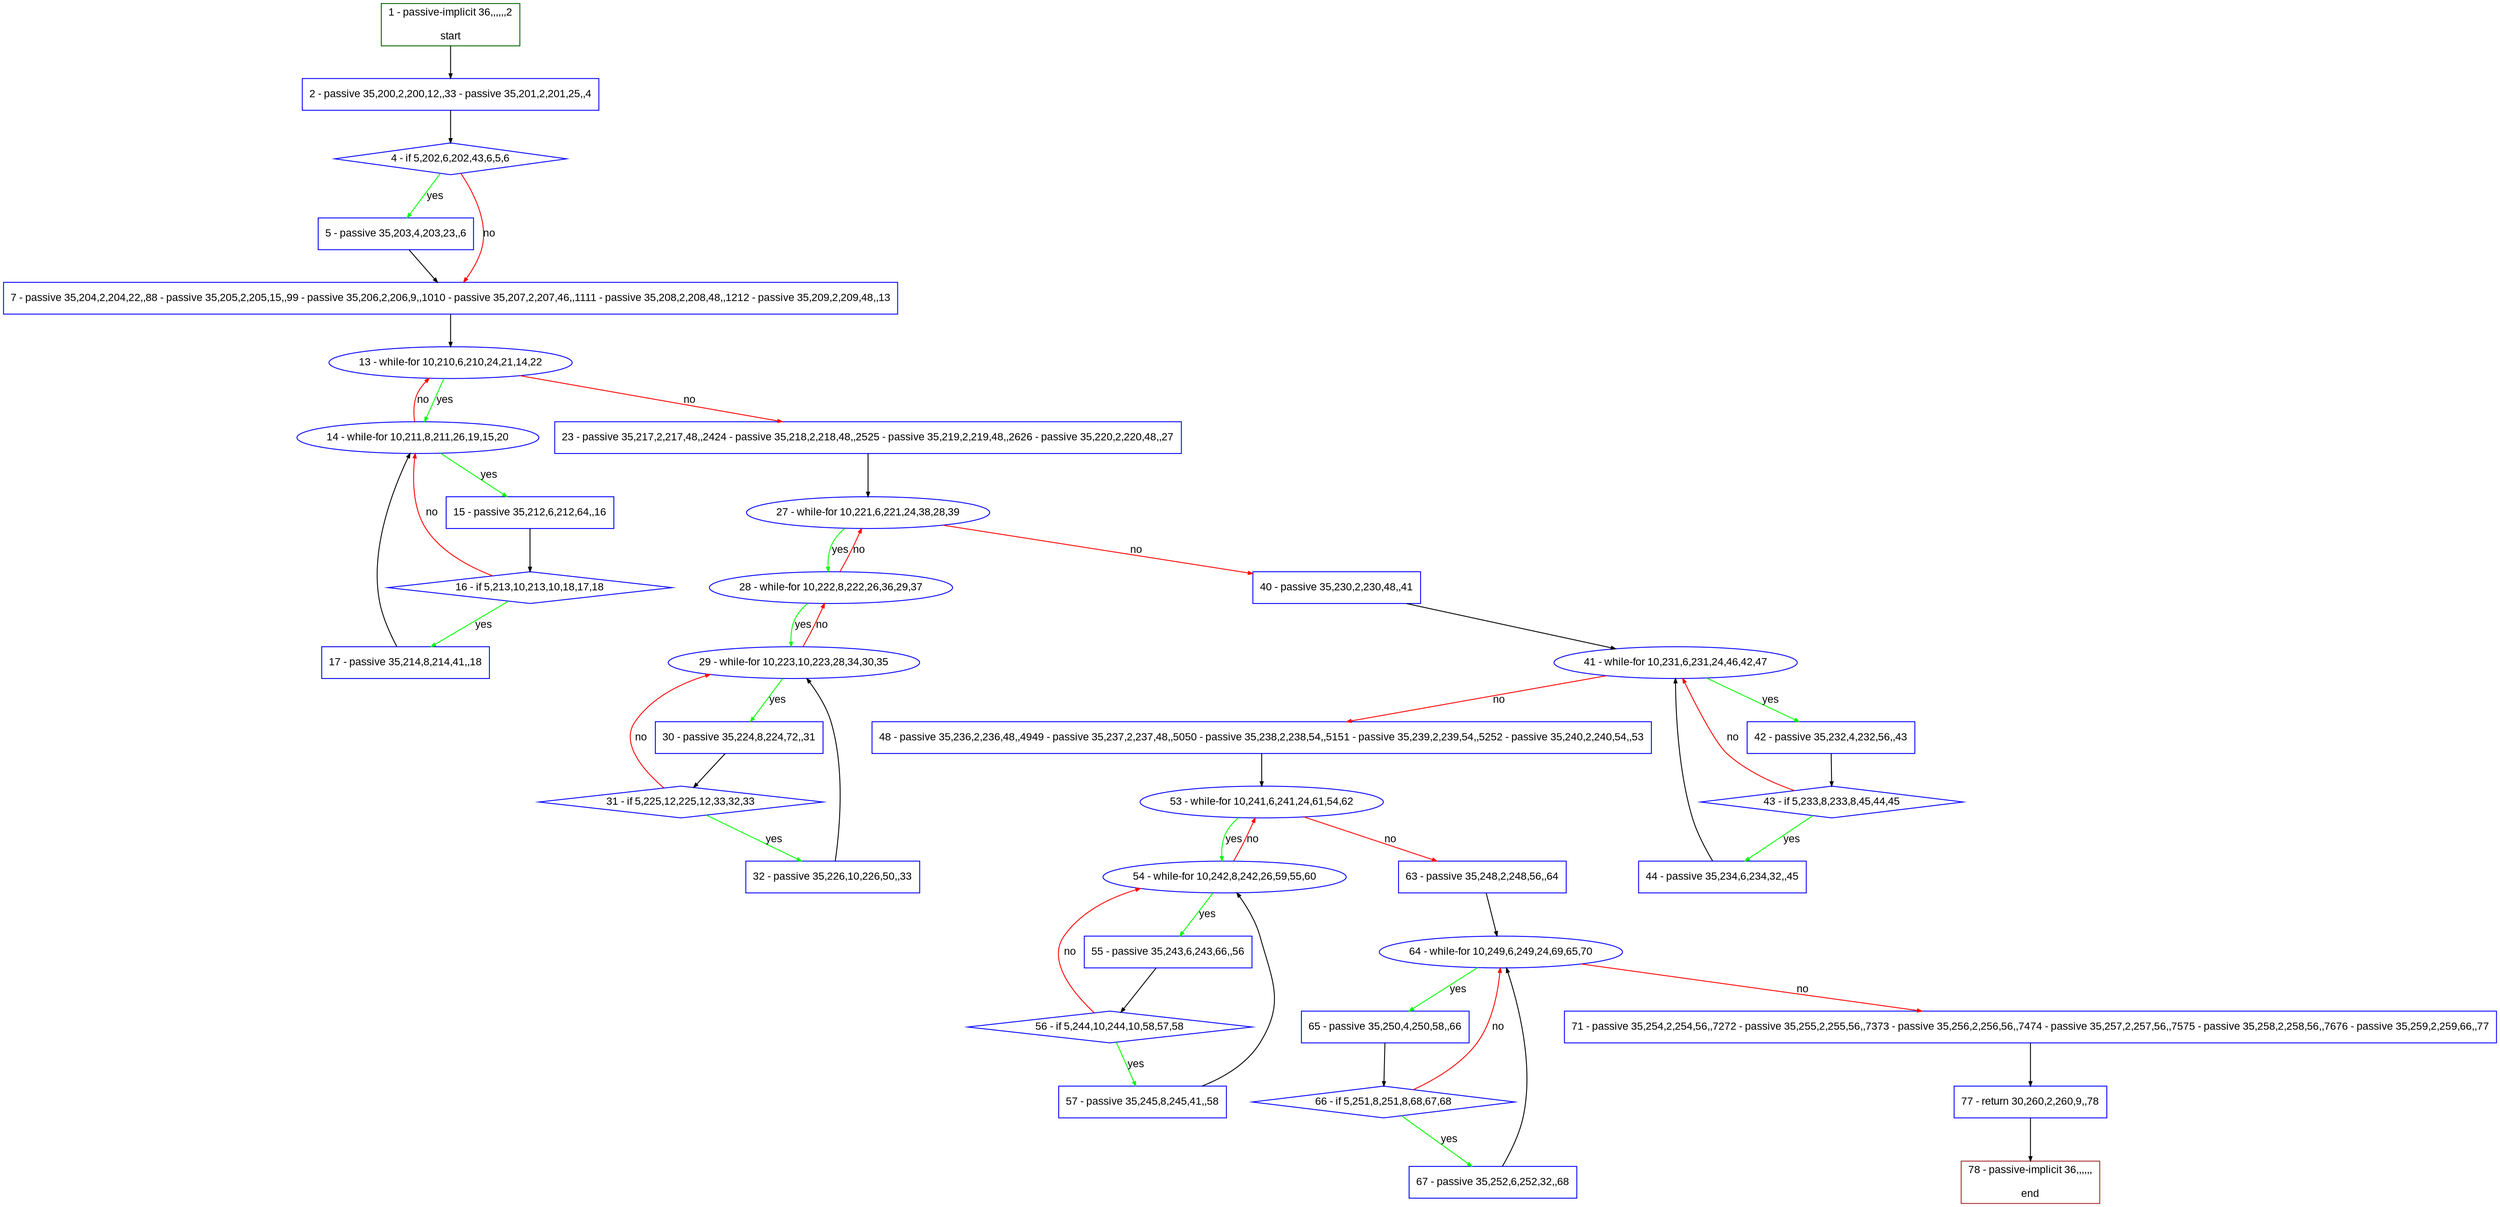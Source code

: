digraph "" {
  graph [pack="true", label="", fontsize="12", packmode="clust", fontname="Arial", fillcolor="#FFFFCC", bgcolor="white", style="rounded,filled", compound="true"];
  node [node_initialized="no", label="", color="grey", fontsize="12", fillcolor="white", fontname="Arial", style="filled", shape="rectangle", compound="true", fixedsize="false"];
  edge [fontcolor="black", arrowhead="normal", arrowtail="none", arrowsize="0.5", ltail="", label="", color="black", fontsize="12", lhead="", fontname="Arial", dir="forward", compound="true"];
  __N1 [label="2 - passive 35,200,2,200,12,,33 - passive 35,201,2,201,25,,4", color="#0000ff", fillcolor="#ffffff", style="filled", shape="box"];
  __N2 [label="1 - passive-implicit 36,,,,,,2\n\nstart", color="#006400", fillcolor="#ffffff", style="filled", shape="box"];
  __N3 [label="4 - if 5,202,6,202,43,6,5,6", color="#0000ff", fillcolor="#ffffff", style="filled", shape="diamond"];
  __N4 [label="5 - passive 35,203,4,203,23,,6", color="#0000ff", fillcolor="#ffffff", style="filled", shape="box"];
  __N5 [label="7 - passive 35,204,2,204,22,,88 - passive 35,205,2,205,15,,99 - passive 35,206,2,206,9,,1010 - passive 35,207,2,207,46,,1111 - passive 35,208,2,208,48,,1212 - passive 35,209,2,209,48,,13", color="#0000ff", fillcolor="#ffffff", style="filled", shape="box"];
  __N6 [label="13 - while-for 10,210,6,210,24,21,14,22", color="#0000ff", fillcolor="#ffffff", style="filled", shape="oval"];
  __N7 [label="14 - while-for 10,211,8,211,26,19,15,20", color="#0000ff", fillcolor="#ffffff", style="filled", shape="oval"];
  __N8 [label="23 - passive 35,217,2,217,48,,2424 - passive 35,218,2,218,48,,2525 - passive 35,219,2,219,48,,2626 - passive 35,220,2,220,48,,27", color="#0000ff", fillcolor="#ffffff", style="filled", shape="box"];
  __N9 [label="15 - passive 35,212,6,212,64,,16", color="#0000ff", fillcolor="#ffffff", style="filled", shape="box"];
  __N10 [label="16 - if 5,213,10,213,10,18,17,18", color="#0000ff", fillcolor="#ffffff", style="filled", shape="diamond"];
  __N11 [label="17 - passive 35,214,8,214,41,,18", color="#0000ff", fillcolor="#ffffff", style="filled", shape="box"];
  __N12 [label="27 - while-for 10,221,6,221,24,38,28,39", color="#0000ff", fillcolor="#ffffff", style="filled", shape="oval"];
  __N13 [label="28 - while-for 10,222,8,222,26,36,29,37", color="#0000ff", fillcolor="#ffffff", style="filled", shape="oval"];
  __N14 [label="40 - passive 35,230,2,230,48,,41", color="#0000ff", fillcolor="#ffffff", style="filled", shape="box"];
  __N15 [label="29 - while-for 10,223,10,223,28,34,30,35", color="#0000ff", fillcolor="#ffffff", style="filled", shape="oval"];
  __N16 [label="30 - passive 35,224,8,224,72,,31", color="#0000ff", fillcolor="#ffffff", style="filled", shape="box"];
  __N17 [label="31 - if 5,225,12,225,12,33,32,33", color="#0000ff", fillcolor="#ffffff", style="filled", shape="diamond"];
  __N18 [label="32 - passive 35,226,10,226,50,,33", color="#0000ff", fillcolor="#ffffff", style="filled", shape="box"];
  __N19 [label="41 - while-for 10,231,6,231,24,46,42,47", color="#0000ff", fillcolor="#ffffff", style="filled", shape="oval"];
  __N20 [label="42 - passive 35,232,4,232,56,,43", color="#0000ff", fillcolor="#ffffff", style="filled", shape="box"];
  __N21 [label="48 - passive 35,236,2,236,48,,4949 - passive 35,237,2,237,48,,5050 - passive 35,238,2,238,54,,5151 - passive 35,239,2,239,54,,5252 - passive 35,240,2,240,54,,53", color="#0000ff", fillcolor="#ffffff", style="filled", shape="box"];
  __N22 [label="43 - if 5,233,8,233,8,45,44,45", color="#0000ff", fillcolor="#ffffff", style="filled", shape="diamond"];
  __N23 [label="44 - passive 35,234,6,234,32,,45", color="#0000ff", fillcolor="#ffffff", style="filled", shape="box"];
  __N24 [label="53 - while-for 10,241,6,241,24,61,54,62", color="#0000ff", fillcolor="#ffffff", style="filled", shape="oval"];
  __N25 [label="54 - while-for 10,242,8,242,26,59,55,60", color="#0000ff", fillcolor="#ffffff", style="filled", shape="oval"];
  __N26 [label="63 - passive 35,248,2,248,56,,64", color="#0000ff", fillcolor="#ffffff", style="filled", shape="box"];
  __N27 [label="55 - passive 35,243,6,243,66,,56", color="#0000ff", fillcolor="#ffffff", style="filled", shape="box"];
  __N28 [label="56 - if 5,244,10,244,10,58,57,58", color="#0000ff", fillcolor="#ffffff", style="filled", shape="diamond"];
  __N29 [label="57 - passive 35,245,8,245,41,,58", color="#0000ff", fillcolor="#ffffff", style="filled", shape="box"];
  __N30 [label="64 - while-for 10,249,6,249,24,69,65,70", color="#0000ff", fillcolor="#ffffff", style="filled", shape="oval"];
  __N31 [label="65 - passive 35,250,4,250,58,,66", color="#0000ff", fillcolor="#ffffff", style="filled", shape="box"];
  __N32 [label="71 - passive 35,254,2,254,56,,7272 - passive 35,255,2,255,56,,7373 - passive 35,256,2,256,56,,7474 - passive 35,257,2,257,56,,7575 - passive 35,258,2,258,56,,7676 - passive 35,259,2,259,66,,77", color="#0000ff", fillcolor="#ffffff", style="filled", shape="box"];
  __N33 [label="66 - if 5,251,8,251,8,68,67,68", color="#0000ff", fillcolor="#ffffff", style="filled", shape="diamond"];
  __N34 [label="67 - passive 35,252,6,252,32,,68", color="#0000ff", fillcolor="#ffffff", style="filled", shape="box"];
  __N35 [label="77 - return 30,260,2,260,9,,78", color="#0000ff", fillcolor="#ffffff", style="filled", shape="box"];
  __N36 [label="78 - passive-implicit 36,,,,,,\n\nend", color="#a52a2a", fillcolor="#ffffff", style="filled", shape="box"];
  __N2 -> __N1 [arrowhead="normal", arrowtail="none", color="#000000", label="", dir="forward"];
  __N1 -> __N3 [arrowhead="normal", arrowtail="none", color="#000000", label="", dir="forward"];
  __N3 -> __N4 [arrowhead="normal", arrowtail="none", color="#00ff00", label="yes", dir="forward"];
  __N3 -> __N5 [arrowhead="normal", arrowtail="none", color="#ff0000", label="no", dir="forward"];
  __N4 -> __N5 [arrowhead="normal", arrowtail="none", color="#000000", label="", dir="forward"];
  __N5 -> __N6 [arrowhead="normal", arrowtail="none", color="#000000", label="", dir="forward"];
  __N6 -> __N7 [arrowhead="normal", arrowtail="none", color="#00ff00", label="yes", dir="forward"];
  __N7 -> __N6 [arrowhead="normal", arrowtail="none", color="#ff0000", label="no", dir="forward"];
  __N6 -> __N8 [arrowhead="normal", arrowtail="none", color="#ff0000", label="no", dir="forward"];
  __N7 -> __N9 [arrowhead="normal", arrowtail="none", color="#00ff00", label="yes", dir="forward"];
  __N9 -> __N10 [arrowhead="normal", arrowtail="none", color="#000000", label="", dir="forward"];
  __N10 -> __N7 [arrowhead="normal", arrowtail="none", color="#ff0000", label="no", dir="forward"];
  __N10 -> __N11 [arrowhead="normal", arrowtail="none", color="#00ff00", label="yes", dir="forward"];
  __N11 -> __N7 [arrowhead="normal", arrowtail="none", color="#000000", label="", dir="forward"];
  __N8 -> __N12 [arrowhead="normal", arrowtail="none", color="#000000", label="", dir="forward"];
  __N12 -> __N13 [arrowhead="normal", arrowtail="none", color="#00ff00", label="yes", dir="forward"];
  __N13 -> __N12 [arrowhead="normal", arrowtail="none", color="#ff0000", label="no", dir="forward"];
  __N12 -> __N14 [arrowhead="normal", arrowtail="none", color="#ff0000", label="no", dir="forward"];
  __N13 -> __N15 [arrowhead="normal", arrowtail="none", color="#00ff00", label="yes", dir="forward"];
  __N15 -> __N13 [arrowhead="normal", arrowtail="none", color="#ff0000", label="no", dir="forward"];
  __N15 -> __N16 [arrowhead="normal", arrowtail="none", color="#00ff00", label="yes", dir="forward"];
  __N16 -> __N17 [arrowhead="normal", arrowtail="none", color="#000000", label="", dir="forward"];
  __N17 -> __N15 [arrowhead="normal", arrowtail="none", color="#ff0000", label="no", dir="forward"];
  __N17 -> __N18 [arrowhead="normal", arrowtail="none", color="#00ff00", label="yes", dir="forward"];
  __N18 -> __N15 [arrowhead="normal", arrowtail="none", color="#000000", label="", dir="forward"];
  __N14 -> __N19 [arrowhead="normal", arrowtail="none", color="#000000", label="", dir="forward"];
  __N19 -> __N20 [arrowhead="normal", arrowtail="none", color="#00ff00", label="yes", dir="forward"];
  __N19 -> __N21 [arrowhead="normal", arrowtail="none", color="#ff0000", label="no", dir="forward"];
  __N20 -> __N22 [arrowhead="normal", arrowtail="none", color="#000000", label="", dir="forward"];
  __N22 -> __N19 [arrowhead="normal", arrowtail="none", color="#ff0000", label="no", dir="forward"];
  __N22 -> __N23 [arrowhead="normal", arrowtail="none", color="#00ff00", label="yes", dir="forward"];
  __N23 -> __N19 [arrowhead="normal", arrowtail="none", color="#000000", label="", dir="forward"];
  __N21 -> __N24 [arrowhead="normal", arrowtail="none", color="#000000", label="", dir="forward"];
  __N24 -> __N25 [arrowhead="normal", arrowtail="none", color="#00ff00", label="yes", dir="forward"];
  __N25 -> __N24 [arrowhead="normal", arrowtail="none", color="#ff0000", label="no", dir="forward"];
  __N24 -> __N26 [arrowhead="normal", arrowtail="none", color="#ff0000", label="no", dir="forward"];
  __N25 -> __N27 [arrowhead="normal", arrowtail="none", color="#00ff00", label="yes", dir="forward"];
  __N27 -> __N28 [arrowhead="normal", arrowtail="none", color="#000000", label="", dir="forward"];
  __N28 -> __N25 [arrowhead="normal", arrowtail="none", color="#ff0000", label="no", dir="forward"];
  __N28 -> __N29 [arrowhead="normal", arrowtail="none", color="#00ff00", label="yes", dir="forward"];
  __N29 -> __N25 [arrowhead="normal", arrowtail="none", color="#000000", label="", dir="forward"];
  __N26 -> __N30 [arrowhead="normal", arrowtail="none", color="#000000", label="", dir="forward"];
  __N30 -> __N31 [arrowhead="normal", arrowtail="none", color="#00ff00", label="yes", dir="forward"];
  __N30 -> __N32 [arrowhead="normal", arrowtail="none", color="#ff0000", label="no", dir="forward"];
  __N31 -> __N33 [arrowhead="normal", arrowtail="none", color="#000000", label="", dir="forward"];
  __N33 -> __N30 [arrowhead="normal", arrowtail="none", color="#ff0000", label="no", dir="forward"];
  __N33 -> __N34 [arrowhead="normal", arrowtail="none", color="#00ff00", label="yes", dir="forward"];
  __N34 -> __N30 [arrowhead="normal", arrowtail="none", color="#000000", label="", dir="forward"];
  __N32 -> __N35 [arrowhead="normal", arrowtail="none", color="#000000", label="", dir="forward"];
  __N35 -> __N36 [arrowhead="normal", arrowtail="none", color="#000000", label="", dir="forward"];
}
